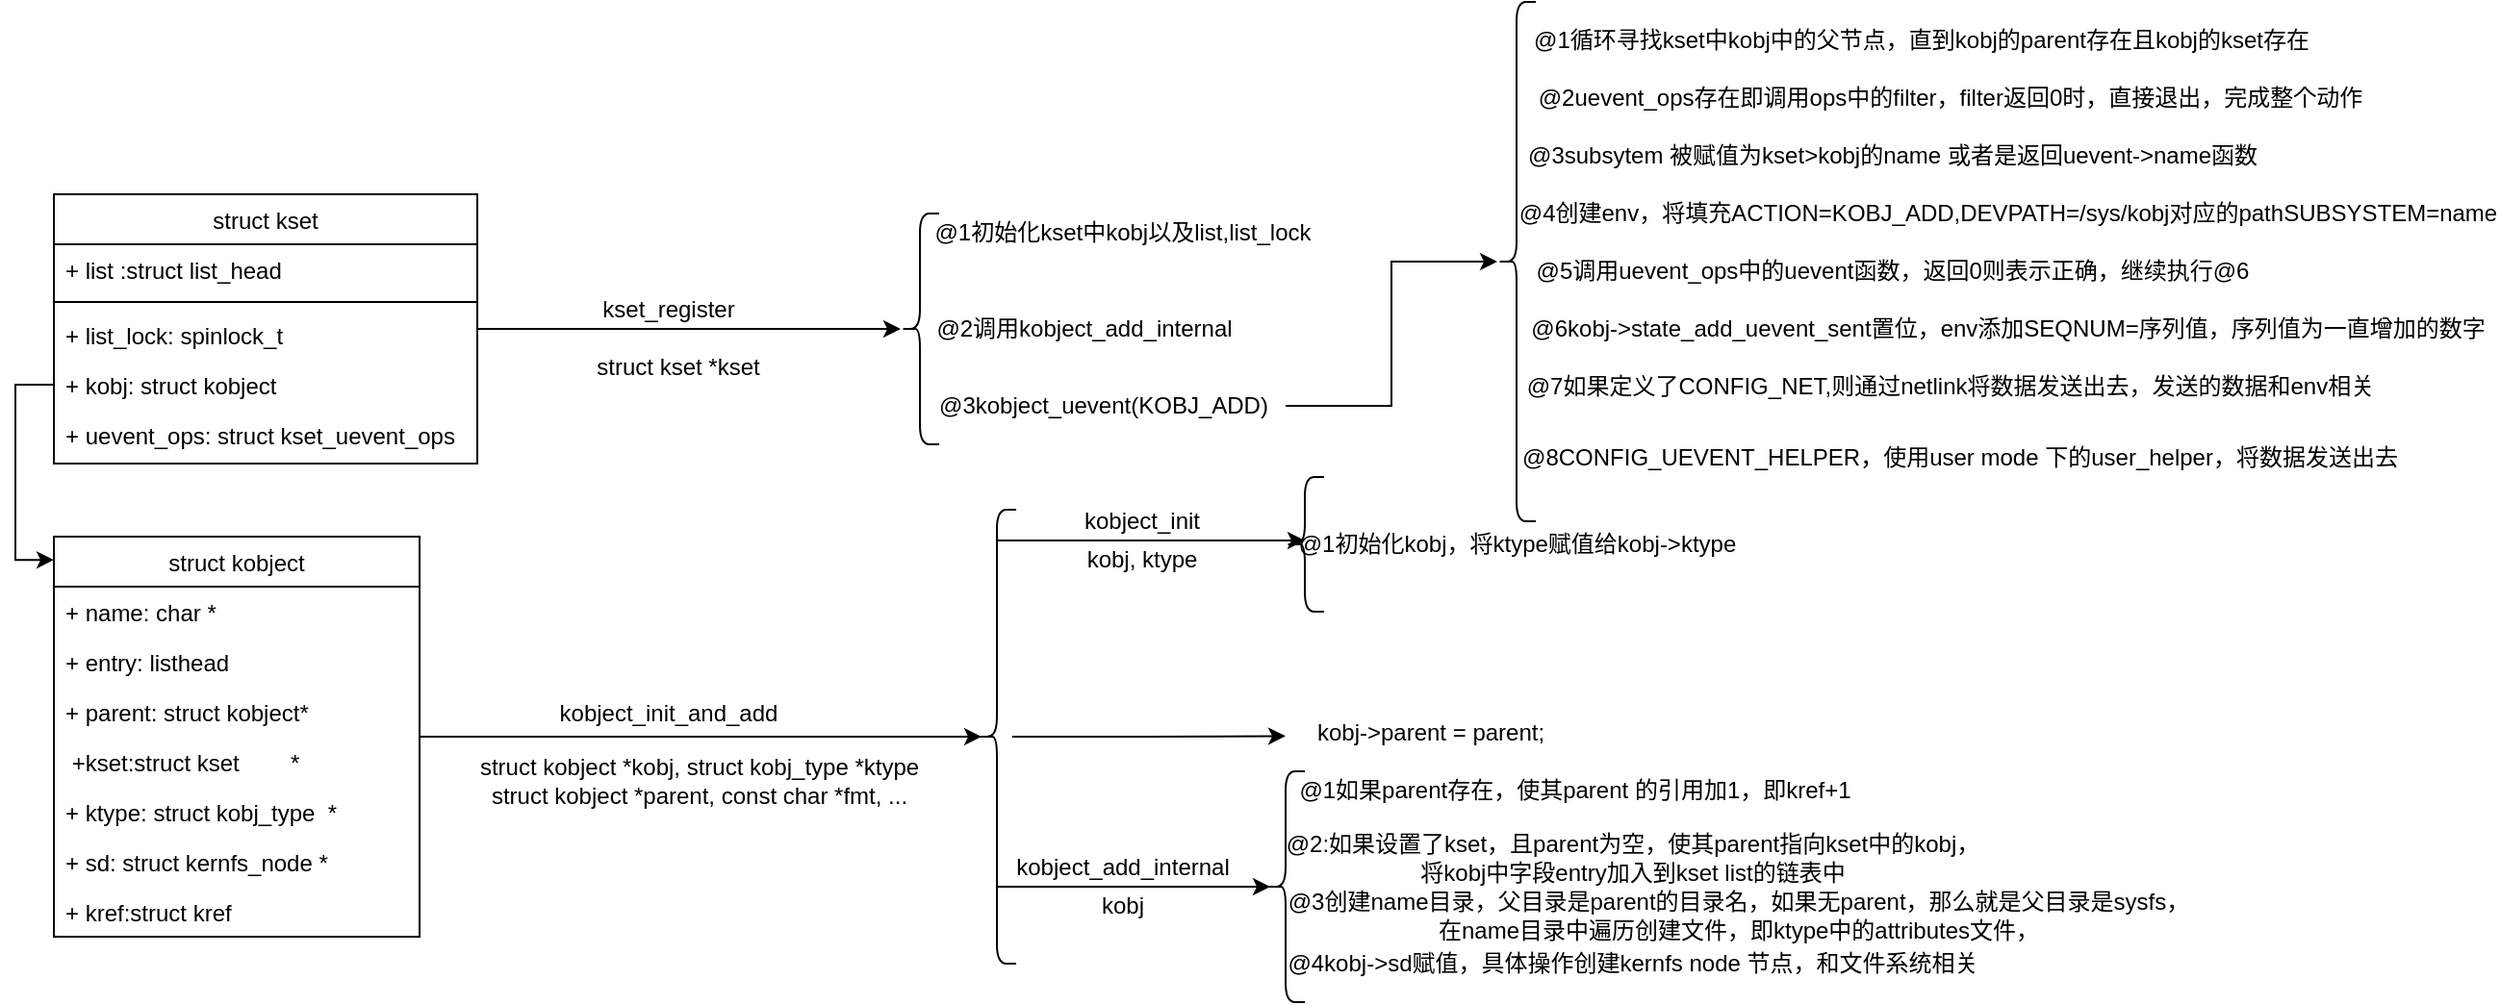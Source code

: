 <mxfile version="12.7.8" type="device"><diagram id="C5RBs43oDa-KdzZeNtuy" name="Page-1"><mxGraphModel dx="1289" dy="1847" grid="1" gridSize="10" guides="1" tooltips="1" connect="1" arrows="1" fold="1" page="1" pageScale="1" pageWidth="827" pageHeight="1169" math="0" shadow="0"><root><mxCell id="WIyWlLk6GJQsqaUBKTNV-0"/><mxCell id="WIyWlLk6GJQsqaUBKTNV-1" parent="WIyWlLk6GJQsqaUBKTNV-0"/><mxCell id="baviKgi-DS-aH7yohkq1-4" value="struct kobject" style="swimlane;fontStyle=0;childLayout=stackLayout;horizontal=1;startSize=26;fillColor=none;horizontalStack=0;resizeParent=1;resizeParentMax=0;resizeLast=0;collapsible=1;marginBottom=0;" vertex="1" parent="WIyWlLk6GJQsqaUBKTNV-1"><mxGeometry x="30" y="168" width="190" height="208" as="geometry"/></mxCell><mxCell id="baviKgi-DS-aH7yohkq1-5" value="+ name: char *" style="text;strokeColor=none;fillColor=none;align=left;verticalAlign=top;spacingLeft=4;spacingRight=4;overflow=hidden;rotatable=0;points=[[0,0.5],[1,0.5]];portConstraint=eastwest;" vertex="1" parent="baviKgi-DS-aH7yohkq1-4"><mxGeometry y="26" width="190" height="26" as="geometry"/></mxCell><mxCell id="baviKgi-DS-aH7yohkq1-6" value="+ entry: listhead" style="text;strokeColor=none;fillColor=none;align=left;verticalAlign=top;spacingLeft=4;spacingRight=4;overflow=hidden;rotatable=0;points=[[0,0.5],[1,0.5]];portConstraint=eastwest;" vertex="1" parent="baviKgi-DS-aH7yohkq1-4"><mxGeometry y="52" width="190" height="26" as="geometry"/></mxCell><mxCell id="baviKgi-DS-aH7yohkq1-7" value="+ parent: struct kobject*" style="text;strokeColor=none;fillColor=none;align=left;verticalAlign=top;spacingLeft=4;spacingRight=4;overflow=hidden;rotatable=0;points=[[0,0.5],[1,0.5]];portConstraint=eastwest;" vertex="1" parent="baviKgi-DS-aH7yohkq1-4"><mxGeometry y="78" width="190" height="26" as="geometry"/></mxCell><mxCell id="baviKgi-DS-aH7yohkq1-8" value=" +kset:struct kset        * " style="text;strokeColor=none;fillColor=none;align=left;verticalAlign=top;spacingLeft=4;spacingRight=4;overflow=hidden;rotatable=0;points=[[0,0.5],[1,0.5]];portConstraint=eastwest;" vertex="1" parent="baviKgi-DS-aH7yohkq1-4"><mxGeometry y="104" width="190" height="26" as="geometry"/></mxCell><mxCell id="baviKgi-DS-aH7yohkq1-9" value="+ ktype: struct kobj_type  *" style="text;strokeColor=none;fillColor=none;align=left;verticalAlign=top;spacingLeft=4;spacingRight=4;overflow=hidden;rotatable=0;points=[[0,0.5],[1,0.5]];portConstraint=eastwest;" vertex="1" parent="baviKgi-DS-aH7yohkq1-4"><mxGeometry y="130" width="190" height="26" as="geometry"/></mxCell><mxCell id="baviKgi-DS-aH7yohkq1-10" value="+ sd: struct kernfs_node *" style="text;strokeColor=none;fillColor=none;align=left;verticalAlign=top;spacingLeft=4;spacingRight=4;overflow=hidden;rotatable=0;points=[[0,0.5],[1,0.5]];portConstraint=eastwest;" vertex="1" parent="baviKgi-DS-aH7yohkq1-4"><mxGeometry y="156" width="190" height="26" as="geometry"/></mxCell><mxCell id="baviKgi-DS-aH7yohkq1-11" value="+ kref:struct kref    " style="text;strokeColor=none;fillColor=none;align=left;verticalAlign=top;spacingLeft=4;spacingRight=4;overflow=hidden;rotatable=0;points=[[0,0.5],[1,0.5]];portConstraint=eastwest;" vertex="1" parent="baviKgi-DS-aH7yohkq1-4"><mxGeometry y="182" width="190" height="26" as="geometry"/></mxCell><mxCell id="baviKgi-DS-aH7yohkq1-29" style="edgeStyle=orthogonalEdgeStyle;rounded=0;orthogonalLoop=1;jettySize=auto;html=1;exitX=0.9;exitY=0.5;exitDx=0;exitDy=0;exitPerimeter=0;" edge="1" parent="WIyWlLk6GJQsqaUBKTNV-1" source="baviKgi-DS-aH7yohkq1-17"><mxGeometry relative="1" as="geometry"><mxPoint x="670.0" y="271.667" as="targetPoint"/></mxGeometry></mxCell><mxCell id="baviKgi-DS-aH7yohkq1-17" value="" style="shape=curlyBracket;whiteSpace=wrap;html=1;rounded=1;" vertex="1" parent="WIyWlLk6GJQsqaUBKTNV-1"><mxGeometry x="510" y="154" width="20" height="236" as="geometry"/></mxCell><mxCell id="baviKgi-DS-aH7yohkq1-18" style="edgeStyle=orthogonalEdgeStyle;rounded=0;orthogonalLoop=1;jettySize=auto;html=1;" edge="1" parent="WIyWlLk6GJQsqaUBKTNV-1"><mxGeometry relative="1" as="geometry"><mxPoint x="680" y="170" as="targetPoint"/><mxPoint x="520" y="170.029" as="sourcePoint"/><Array as="points"><mxPoint x="630" y="170"/><mxPoint x="630" y="170"/></Array></mxGeometry></mxCell><mxCell id="baviKgi-DS-aH7yohkq1-19" value="&lt;div&gt;struct kobject *kobj, struct kobj_type *ktype&lt;/div&gt;&lt;div&gt;struct kobject *parent, const char *fmt, ...&lt;/div&gt;" style="text;html=1;align=center;verticalAlign=middle;resizable=0;points=[];autosize=1;" vertex="1" parent="WIyWlLk6GJQsqaUBKTNV-1"><mxGeometry x="240" y="280" width="250" height="30" as="geometry"/></mxCell><mxCell id="baviKgi-DS-aH7yohkq1-21" style="edgeStyle=orthogonalEdgeStyle;rounded=0;orthogonalLoop=1;jettySize=auto;html=1;entryX=0.1;entryY=0.5;entryDx=0;entryDy=0;entryPerimeter=0;" edge="1" parent="WIyWlLk6GJQsqaUBKTNV-1" source="baviKgi-DS-aH7yohkq1-7" target="baviKgi-DS-aH7yohkq1-17"><mxGeometry relative="1" as="geometry"><Array as="points"><mxPoint x="380" y="272"/><mxPoint x="380" y="272"/></Array></mxGeometry></mxCell><mxCell id="baviKgi-DS-aH7yohkq1-22" value="kobject_init_and_add" style="text;html=1;align=center;verticalAlign=middle;resizable=0;points=[];autosize=1;" vertex="1" parent="WIyWlLk6GJQsqaUBKTNV-1"><mxGeometry x="284" y="250" width="130" height="20" as="geometry"/></mxCell><mxCell id="baviKgi-DS-aH7yohkq1-23" value="kobject_init" style="text;html=1;align=center;verticalAlign=middle;resizable=0;points=[];autosize=1;" vertex="1" parent="WIyWlLk6GJQsqaUBKTNV-1"><mxGeometry x="560" y="150" width="70" height="20" as="geometry"/></mxCell><mxCell id="baviKgi-DS-aH7yohkq1-24" value="kobj, ktype" style="text;html=1;align=center;verticalAlign=middle;resizable=0;points=[];autosize=1;" vertex="1" parent="WIyWlLk6GJQsqaUBKTNV-1"><mxGeometry x="560" y="170" width="70" height="20" as="geometry"/></mxCell><mxCell id="baviKgi-DS-aH7yohkq1-25" value="" style="shape=curlyBracket;whiteSpace=wrap;html=1;rounded=1;" vertex="1" parent="WIyWlLk6GJQsqaUBKTNV-1"><mxGeometry x="670" y="137" width="20" height="70" as="geometry"/></mxCell><mxCell id="baviKgi-DS-aH7yohkq1-26" value="@1初始化kobj，将ktype赋值给kobj-&amp;gt;ktype" style="text;html=1;align=center;verticalAlign=middle;resizable=0;points=[];autosize=1;" vertex="1" parent="WIyWlLk6GJQsqaUBKTNV-1"><mxGeometry x="670" y="162" width="240" height="20" as="geometry"/></mxCell><mxCell id="baviKgi-DS-aH7yohkq1-28" value="kobject_add_internal" style="text;html=1;align=center;verticalAlign=middle;resizable=0;points=[];autosize=1;" vertex="1" parent="WIyWlLk6GJQsqaUBKTNV-1"><mxGeometry x="520" y="330" width="130" height="20" as="geometry"/></mxCell><mxCell id="baviKgi-DS-aH7yohkq1-32" value="kobj-&amp;gt;parent = parent;" style="text;html=1;align=center;verticalAlign=middle;resizable=0;points=[];autosize=1;" vertex="1" parent="WIyWlLk6GJQsqaUBKTNV-1"><mxGeometry x="680" y="260" width="130" height="20" as="geometry"/></mxCell><mxCell id="baviKgi-DS-aH7yohkq1-33" style="edgeStyle=orthogonalEdgeStyle;rounded=0;orthogonalLoop=1;jettySize=auto;html=1;exitX=0.9;exitY=0.5;exitDx=0;exitDy=0;exitPerimeter=0;" edge="1" parent="WIyWlLk6GJQsqaUBKTNV-1"><mxGeometry relative="1" as="geometry"><mxPoint x="662" y="350" as="targetPoint"/><mxPoint x="520" y="330.33" as="sourcePoint"/><Array as="points"><mxPoint x="520" y="350"/><mxPoint x="662" y="350"/></Array></mxGeometry></mxCell><mxCell id="baviKgi-DS-aH7yohkq1-34" value="kobj" style="text;html=1;align=center;verticalAlign=middle;resizable=0;points=[];autosize=1;" vertex="1" parent="WIyWlLk6GJQsqaUBKTNV-1"><mxGeometry x="565" y="350" width="40" height="20" as="geometry"/></mxCell><mxCell id="baviKgi-DS-aH7yohkq1-35" value="" style="shape=curlyBracket;whiteSpace=wrap;html=1;rounded=1;" vertex="1" parent="WIyWlLk6GJQsqaUBKTNV-1"><mxGeometry x="660" y="290" width="20" height="120" as="geometry"/></mxCell><mxCell id="baviKgi-DS-aH7yohkq1-36" value="@1如果parent存在，使其parent 的引用加1，即kref+1" style="text;html=1;align=center;verticalAlign=middle;resizable=0;points=[];autosize=1;" vertex="1" parent="WIyWlLk6GJQsqaUBKTNV-1"><mxGeometry x="670" y="290" width="300" height="20" as="geometry"/></mxCell><mxCell id="baviKgi-DS-aH7yohkq1-37" value="&lt;div&gt;@2:如果设置了kset，且parent为空，使其parent指向kset中的kobj，&lt;/div&gt;&lt;div&gt;将kobj中字段entry加入到kset list的链表中&lt;/div&gt;" style="text;html=1;align=center;verticalAlign=middle;resizable=0;points=[];autosize=1;" vertex="1" parent="WIyWlLk6GJQsqaUBKTNV-1"><mxGeometry x="660" y="320" width="380" height="30" as="geometry"/></mxCell><mxCell id="baviKgi-DS-aH7yohkq1-38" value="&lt;div&gt;@3创建name目录，父目录是parent的目录名，如果无parent，那么就是父目录是sysfs，&lt;/div&gt;&lt;div&gt;在name目录中遍历创建文件，即ktype中的attributes文件，&lt;/div&gt;" style="text;html=1;align=center;verticalAlign=middle;resizable=0;points=[];autosize=1;" vertex="1" parent="WIyWlLk6GJQsqaUBKTNV-1"><mxGeometry x="660" y="350" width="490" height="30" as="geometry"/></mxCell><mxCell id="baviKgi-DS-aH7yohkq1-39" value="@4kobj-&amp;gt;sd赋值，具体操作创建kernfs node 节点，和文件系统相关 " style="text;html=1;align=center;verticalAlign=middle;resizable=0;points=[];autosize=1;" vertex="1" parent="WIyWlLk6GJQsqaUBKTNV-1"><mxGeometry x="660" y="380" width="380" height="20" as="geometry"/></mxCell><mxCell id="baviKgi-DS-aH7yohkq1-47" style="edgeStyle=orthogonalEdgeStyle;rounded=0;orthogonalLoop=1;jettySize=auto;html=1;" edge="1" parent="WIyWlLk6GJQsqaUBKTNV-1" source="baviKgi-DS-aH7yohkq1-40"><mxGeometry relative="1" as="geometry"><mxPoint x="470" y="60.0" as="targetPoint"/></mxGeometry></mxCell><mxCell id="baviKgi-DS-aH7yohkq1-40" value="struct kset" style="swimlane;fontStyle=0;align=center;verticalAlign=top;childLayout=stackLayout;horizontal=1;startSize=26;horizontalStack=0;resizeParent=1;resizeParentMax=0;resizeLast=0;collapsible=1;marginBottom=0;" vertex="1" parent="WIyWlLk6GJQsqaUBKTNV-1"><mxGeometry x="30" y="-10" width="220" height="140" as="geometry"/></mxCell><mxCell id="baviKgi-DS-aH7yohkq1-41" value="+ list :struct list_head" style="text;strokeColor=none;fillColor=none;align=left;verticalAlign=top;spacingLeft=4;spacingRight=4;overflow=hidden;rotatable=0;points=[[0,0.5],[1,0.5]];portConstraint=eastwest;" vertex="1" parent="baviKgi-DS-aH7yohkq1-40"><mxGeometry y="26" width="220" height="26" as="geometry"/></mxCell><mxCell id="baviKgi-DS-aH7yohkq1-42" value="" style="line;strokeWidth=1;fillColor=none;align=left;verticalAlign=middle;spacingTop=-1;spacingLeft=3;spacingRight=3;rotatable=0;labelPosition=right;points=[];portConstraint=eastwest;" vertex="1" parent="baviKgi-DS-aH7yohkq1-40"><mxGeometry y="52" width="220" height="8" as="geometry"/></mxCell><mxCell id="baviKgi-DS-aH7yohkq1-43" value="+ list_lock: spinlock_t" style="text;strokeColor=none;fillColor=none;align=left;verticalAlign=top;spacingLeft=4;spacingRight=4;overflow=hidden;rotatable=0;points=[[0,0.5],[1,0.5]];portConstraint=eastwest;" vertex="1" parent="baviKgi-DS-aH7yohkq1-40"><mxGeometry y="60" width="220" height="26" as="geometry"/></mxCell><mxCell id="baviKgi-DS-aH7yohkq1-44" value="+ kobj: struct kobject" style="text;strokeColor=none;fillColor=none;align=left;verticalAlign=top;spacingLeft=4;spacingRight=4;overflow=hidden;rotatable=0;points=[[0,0.5],[1,0.5]];portConstraint=eastwest;" vertex="1" parent="baviKgi-DS-aH7yohkq1-40"><mxGeometry y="86" width="220" height="26" as="geometry"/></mxCell><mxCell id="baviKgi-DS-aH7yohkq1-45" value="+ uevent_ops: struct kset_uevent_ops" style="text;strokeColor=none;fillColor=none;align=left;verticalAlign=top;spacingLeft=4;spacingRight=4;overflow=hidden;rotatable=0;points=[[0,0.5],[1,0.5]];portConstraint=eastwest;" vertex="1" parent="baviKgi-DS-aH7yohkq1-40"><mxGeometry y="112" width="220" height="28" as="geometry"/></mxCell><mxCell id="baviKgi-DS-aH7yohkq1-46" style="edgeStyle=orthogonalEdgeStyle;rounded=0;orthogonalLoop=1;jettySize=auto;html=1;entryX=0;entryY=0.058;entryDx=0;entryDy=0;entryPerimeter=0;" edge="1" parent="WIyWlLk6GJQsqaUBKTNV-1" source="baviKgi-DS-aH7yohkq1-44" target="baviKgi-DS-aH7yohkq1-4"><mxGeometry relative="1" as="geometry"/></mxCell><mxCell id="baviKgi-DS-aH7yohkq1-48" value="kset_register" style="text;html=1;align=center;verticalAlign=middle;resizable=0;points=[];autosize=1;" vertex="1" parent="WIyWlLk6GJQsqaUBKTNV-1"><mxGeometry x="304" y="40" width="90" height="20" as="geometry"/></mxCell><mxCell id="baviKgi-DS-aH7yohkq1-49" value="struct kset *kset" style="text;html=1;align=center;verticalAlign=middle;resizable=0;points=[];autosize=1;" vertex="1" parent="WIyWlLk6GJQsqaUBKTNV-1"><mxGeometry x="304" y="70" width="100" height="20" as="geometry"/></mxCell><mxCell id="baviKgi-DS-aH7yohkq1-50" value="" style="shape=curlyBracket;whiteSpace=wrap;html=1;rounded=1;" vertex="1" parent="WIyWlLk6GJQsqaUBKTNV-1"><mxGeometry x="470" width="20" height="120" as="geometry"/></mxCell><mxCell id="baviKgi-DS-aH7yohkq1-51" value="@1初始化kset中kobj以及list,list_lock" style="text;html=1;align=center;verticalAlign=middle;resizable=0;points=[];autosize=1;" vertex="1" parent="WIyWlLk6GJQsqaUBKTNV-1"><mxGeometry x="480" width="210" height="20" as="geometry"/></mxCell><mxCell id="baviKgi-DS-aH7yohkq1-52" value="@2调用kobject_add_internal" style="text;html=1;align=center;verticalAlign=middle;resizable=0;points=[];autosize=1;" vertex="1" parent="WIyWlLk6GJQsqaUBKTNV-1"><mxGeometry x="480" y="50" width="170" height="20" as="geometry"/></mxCell><mxCell id="baviKgi-DS-aH7yohkq1-54" style="edgeStyle=orthogonalEdgeStyle;rounded=0;orthogonalLoop=1;jettySize=auto;html=1;" edge="1" parent="WIyWlLk6GJQsqaUBKTNV-1" source="baviKgi-DS-aH7yohkq1-53" target="baviKgi-DS-aH7yohkq1-56"><mxGeometry relative="1" as="geometry"><mxPoint x="780.0" y="100.0" as="targetPoint"/></mxGeometry></mxCell><mxCell id="baviKgi-DS-aH7yohkq1-53" value="@3kobject_uevent(KOBJ_ADD)" style="text;html=1;align=center;verticalAlign=middle;resizable=0;points=[];autosize=1;" vertex="1" parent="WIyWlLk6GJQsqaUBKTNV-1"><mxGeometry x="480" y="90" width="190" height="20" as="geometry"/></mxCell><mxCell id="baviKgi-DS-aH7yohkq1-56" value="" style="shape=curlyBracket;whiteSpace=wrap;html=1;rounded=1;" vertex="1" parent="WIyWlLk6GJQsqaUBKTNV-1"><mxGeometry x="780" y="-110" width="20" height="270" as="geometry"/></mxCell><mxCell id="baviKgi-DS-aH7yohkq1-57" value="@1循环寻找kset中kobj中的父节点，直到kobj的parent存在且kobj的kset存在" style="text;html=1;align=center;verticalAlign=middle;resizable=0;points=[];autosize=1;" vertex="1" parent="WIyWlLk6GJQsqaUBKTNV-1"><mxGeometry x="790" y="-100" width="420" height="20" as="geometry"/></mxCell><mxCell id="baviKgi-DS-aH7yohkq1-58" value="@2uevent_ops存在即调用ops中的filter，filter返回0时，直接退出，完成整个动作" style="text;html=1;align=center;verticalAlign=middle;resizable=0;points=[];autosize=1;" vertex="1" parent="WIyWlLk6GJQsqaUBKTNV-1"><mxGeometry x="790" y="-70" width="450" height="20" as="geometry"/></mxCell><mxCell id="baviKgi-DS-aH7yohkq1-59" value="@3subsytem 被赋值为kset&amp;gt;kobj的name 或者是返回uevent-&amp;gt;name函数" style="text;html=1;align=center;verticalAlign=middle;resizable=0;points=[];autosize=1;" vertex="1" parent="WIyWlLk6GJQsqaUBKTNV-1"><mxGeometry x="790" y="-40" width="390" height="20" as="geometry"/></mxCell><mxCell id="baviKgi-DS-aH7yohkq1-60" value="&lt;div&gt;@4创建env，将填充ACTION=KOBJ_ADD,DEVPATH=/sys/kobj对应的pathSUBSYSTEM=name&lt;/div&gt;" style="text;html=1;align=center;verticalAlign=middle;resizable=0;points=[];autosize=1;" vertex="1" parent="WIyWlLk6GJQsqaUBKTNV-1"><mxGeometry x="790" y="-10" width="510" height="20" as="geometry"/></mxCell><mxCell id="baviKgi-DS-aH7yohkq1-61" value="@5调用uevent_ops中的uevent函数，返回0则表示正确，继续执行@6" style="text;html=1;align=center;verticalAlign=middle;resizable=0;points=[];autosize=1;" vertex="1" parent="WIyWlLk6GJQsqaUBKTNV-1"><mxGeometry x="790" y="20" width="390" height="20" as="geometry"/></mxCell><mxCell id="baviKgi-DS-aH7yohkq1-62" value="@6kobj-&amp;gt;state_add_uevent_sent置位，env添加SEQNUM=序列值，序列值为一直增加的数字" style="text;html=1;align=center;verticalAlign=middle;resizable=0;points=[];autosize=1;" vertex="1" parent="WIyWlLk6GJQsqaUBKTNV-1"><mxGeometry x="790" y="50" width="510" height="20" as="geometry"/></mxCell><mxCell id="baviKgi-DS-aH7yohkq1-63" value="@7如果定义了CONFIG_NET,则通过netlink将数据发送出去，发送的数据和env相关" style="text;html=1;align=center;verticalAlign=middle;resizable=0;points=[];autosize=1;" vertex="1" parent="WIyWlLk6GJQsqaUBKTNV-1"><mxGeometry x="790" y="80" width="450" height="20" as="geometry"/></mxCell><mxCell id="baviKgi-DS-aH7yohkq1-64" value="@8CONFIG_UEVENT_HELPER，使用user mode 下的user_helper，将数据发送出去" style="text;html=1;align=center;verticalAlign=middle;resizable=0;points=[];autosize=1;" vertex="1" parent="WIyWlLk6GJQsqaUBKTNV-1"><mxGeometry x="790" y="117" width="460" height="20" as="geometry"/></mxCell></root></mxGraphModel></diagram></mxfile>